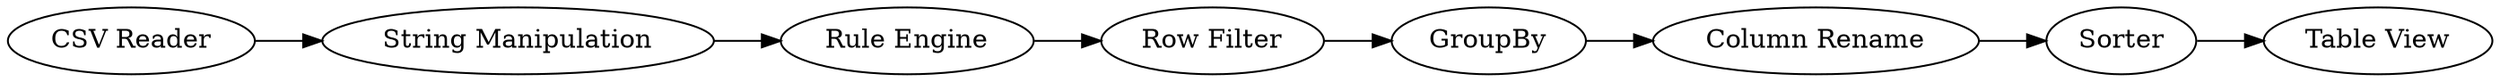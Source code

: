 digraph {
	5 -> 8
	10 -> 9
	4 -> 5
	8 -> 10
	12 -> 14
	9 -> 11
	11 -> 12
	5 [label="String Manipulation"]
	14 [label="Table View"]
	9 [label=GroupBy]
	11 [label="Column Rename"]
	4 [label="CSV Reader"]
	8 [label="Rule Engine"]
	12 [label=Sorter]
	10 [label="Row Filter"]
	rankdir=LR
}
